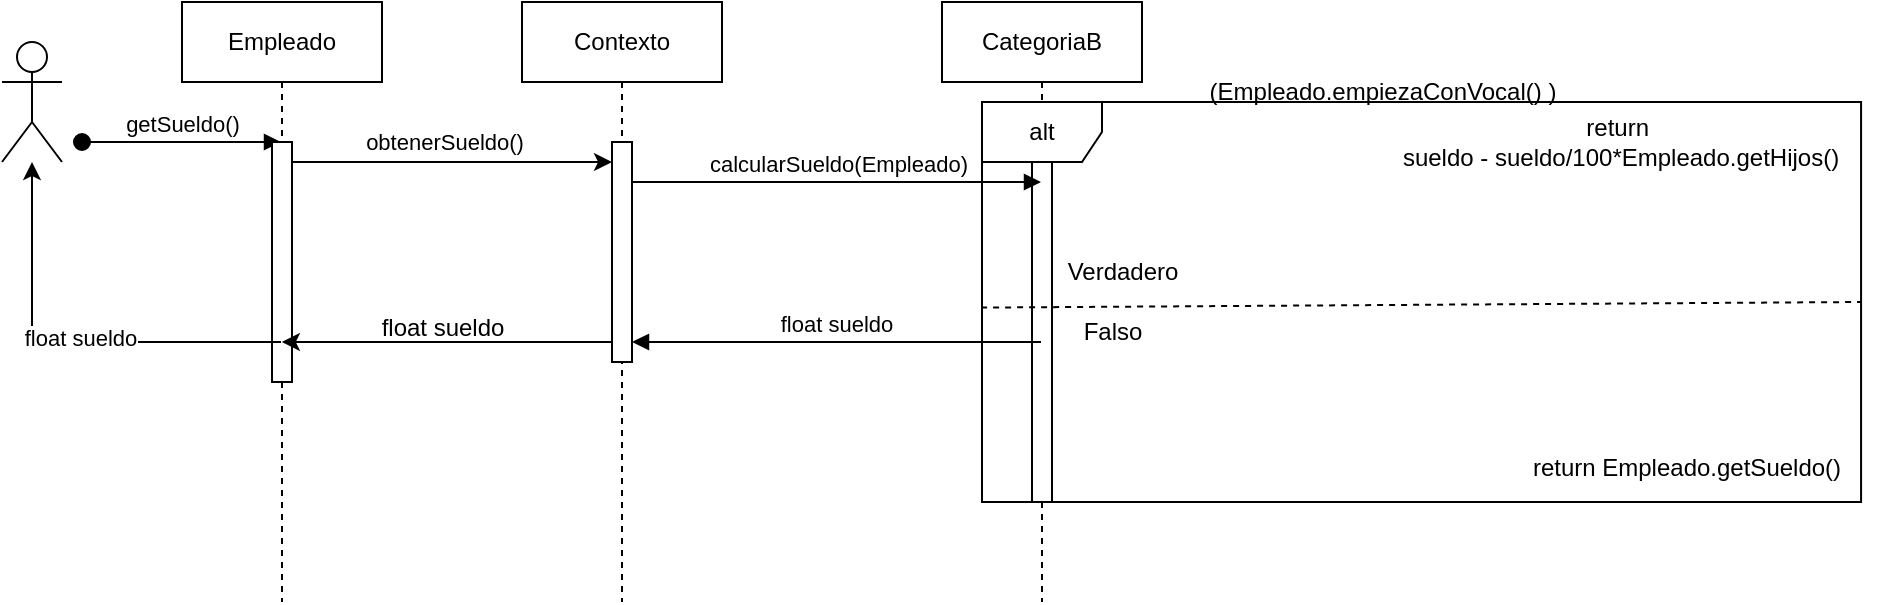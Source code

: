 <mxfile version="24.3.1" type="device">
  <diagram name="Page-1" id="2YBvvXClWsGukQMizWep">
    <mxGraphModel dx="819" dy="446" grid="1" gridSize="10" guides="1" tooltips="1" connect="1" arrows="1" fold="1" page="1" pageScale="1" pageWidth="850" pageHeight="1100" math="0" shadow="0">
      <root>
        <mxCell id="0" />
        <mxCell id="1" parent="0" />
        <mxCell id="aM9ryv3xv72pqoxQDRHE-1" value="Contexto" style="shape=umlLifeline;perimeter=lifelinePerimeter;whiteSpace=wrap;html=1;container=0;dropTarget=0;collapsible=0;recursiveResize=0;outlineConnect=0;portConstraint=eastwest;newEdgeStyle={&quot;edgeStyle&quot;:&quot;elbowEdgeStyle&quot;,&quot;elbow&quot;:&quot;vertical&quot;,&quot;curved&quot;:0,&quot;rounded&quot;:0};" parent="1" vertex="1">
          <mxGeometry x="270" y="40" width="100" height="300" as="geometry" />
        </mxCell>
        <mxCell id="aM9ryv3xv72pqoxQDRHE-2" value="" style="html=1;points=[];perimeter=orthogonalPerimeter;outlineConnect=0;targetShapes=umlLifeline;portConstraint=eastwest;newEdgeStyle={&quot;edgeStyle&quot;:&quot;elbowEdgeStyle&quot;,&quot;elbow&quot;:&quot;vertical&quot;,&quot;curved&quot;:0,&quot;rounded&quot;:0};" parent="aM9ryv3xv72pqoxQDRHE-1" vertex="1">
          <mxGeometry x="45" y="70" width="10" height="110" as="geometry" />
        </mxCell>
        <mxCell id="aM9ryv3xv72pqoxQDRHE-3" value="getSueldo()" style="html=1;verticalAlign=bottom;startArrow=oval;endArrow=block;startSize=8;edgeStyle=elbowEdgeStyle;elbow=vertical;curved=0;rounded=0;" parent="aM9ryv3xv72pqoxQDRHE-1" target="C5YwXZRkK8f4miUURI-7-10" edge="1">
          <mxGeometry relative="1" as="geometry">
            <mxPoint x="-220" y="70" as="sourcePoint" />
            <mxPoint x="-120" y="70" as="targetPoint" />
          </mxGeometry>
        </mxCell>
        <mxCell id="aM9ryv3xv72pqoxQDRHE-5" value="CategoriaB" style="shape=umlLifeline;perimeter=lifelinePerimeter;whiteSpace=wrap;html=1;container=0;dropTarget=0;collapsible=0;recursiveResize=0;outlineConnect=0;portConstraint=eastwest;newEdgeStyle={&quot;edgeStyle&quot;:&quot;elbowEdgeStyle&quot;,&quot;elbow&quot;:&quot;vertical&quot;,&quot;curved&quot;:0,&quot;rounded&quot;:0};" parent="1" vertex="1">
          <mxGeometry x="480" y="40" width="100" height="300" as="geometry" />
        </mxCell>
        <mxCell id="aM9ryv3xv72pqoxQDRHE-6" value="" style="html=1;points=[];perimeter=orthogonalPerimeter;outlineConnect=0;targetShapes=umlLifeline;portConstraint=eastwest;newEdgeStyle={&quot;edgeStyle&quot;:&quot;elbowEdgeStyle&quot;,&quot;elbow&quot;:&quot;vertical&quot;,&quot;curved&quot;:0,&quot;rounded&quot;:0};" parent="aM9ryv3xv72pqoxQDRHE-5" vertex="1">
          <mxGeometry x="45" y="80" width="10" height="170" as="geometry" />
        </mxCell>
        <mxCell id="aM9ryv3xv72pqoxQDRHE-7" value="calcularSueldo(Empleado)" style="html=1;verticalAlign=bottom;endArrow=block;edgeStyle=elbowEdgeStyle;elbow=vertical;curved=0;rounded=0;" parent="1" target="aM9ryv3xv72pqoxQDRHE-5" edge="1">
          <mxGeometry relative="1" as="geometry">
            <mxPoint x="325" y="130" as="sourcePoint" />
            <Array as="points">
              <mxPoint x="400" y="130" />
            </Array>
            <mxPoint x="485" y="130" as="targetPoint" />
          </mxGeometry>
        </mxCell>
        <mxCell id="aM9ryv3xv72pqoxQDRHE-9" value="float sueldo" style="html=1;verticalAlign=bottom;endArrow=block;edgeStyle=elbowEdgeStyle;elbow=vertical;curved=0;rounded=0;" parent="1" source="aM9ryv3xv72pqoxQDRHE-5" target="aM9ryv3xv72pqoxQDRHE-2" edge="1">
          <mxGeometry relative="1" as="geometry">
            <mxPoint x="485" y="210" as="sourcePoint" />
            <Array as="points">
              <mxPoint x="410" y="210" />
            </Array>
            <mxPoint x="330" y="210" as="targetPoint" />
          </mxGeometry>
        </mxCell>
        <mxCell id="gYlgSW8JRYyChzAGKraP-1" value="" style="shape=umlActor;verticalLabelPosition=bottom;verticalAlign=top;html=1;" parent="1" vertex="1">
          <mxGeometry x="10" y="60" width="30" height="60" as="geometry" />
        </mxCell>
        <mxCell id="C5YwXZRkK8f4miUURI-7-9" value="" style="group" vertex="1" connectable="0" parent="1">
          <mxGeometry x="500" y="90" width="440" height="200" as="geometry" />
        </mxCell>
        <mxCell id="C5YwXZRkK8f4miUURI-7-8" value="" style="group" vertex="1" connectable="0" parent="C5YwXZRkK8f4miUURI-7-9">
          <mxGeometry width="450" height="200" as="geometry" />
        </mxCell>
        <mxCell id="C5YwXZRkK8f4miUURI-7-5" value="&lt;div&gt;return&amp;nbsp;&lt;/div&gt;&lt;div&gt;sueldo&amp;nbsp;&lt;span style=&quot;background-color: initial;&quot;&gt;-&lt;/span&gt;&lt;span style=&quot;background-color: initial;&quot;&gt;&amp;nbsp;sueldo/100*Empleado.getHijos()&lt;/span&gt;&lt;/div&gt;" style="text;html=1;align=center;verticalAlign=middle;resizable=0;points=[];autosize=1;strokeColor=none;fillColor=none;" vertex="1" parent="C5YwXZRkK8f4miUURI-7-8">
          <mxGeometry x="198.837" width="240" height="40" as="geometry" />
        </mxCell>
        <mxCell id="C5YwXZRkK8f4miUURI-7-6" value="return Empleado.getSueldo()" style="text;html=1;align=center;verticalAlign=middle;resizable=0;points=[];autosize=1;strokeColor=none;fillColor=none;" vertex="1" parent="C5YwXZRkK8f4miUURI-7-8">
          <mxGeometry x="261.628" y="168" width="180" height="30" as="geometry" />
        </mxCell>
        <mxCell id="C5YwXZRkK8f4miUURI-7-7" value="" style="group" vertex="1" connectable="0" parent="C5YwXZRkK8f4miUURI-7-8">
          <mxGeometry width="439.535" height="200" as="geometry" />
        </mxCell>
        <mxCell id="gYlgSW8JRYyChzAGKraP-6" value="alt" style="shape=umlFrame;whiteSpace=wrap;html=1;pointerEvents=0;" parent="C5YwXZRkK8f4miUURI-7-7" vertex="1">
          <mxGeometry width="439.535" height="200" as="geometry" />
        </mxCell>
        <mxCell id="C5YwXZRkK8f4miUURI-7-3" value="" style="endArrow=none;dashed=1;html=1;rounded=0;exitX=-0.001;exitY=0.514;exitDx=0;exitDy=0;exitPerimeter=0;entryX=1;entryY=0.5;entryDx=0;entryDy=0;entryPerimeter=0;" edge="1" parent="C5YwXZRkK8f4miUURI-7-7" source="gYlgSW8JRYyChzAGKraP-6" target="gYlgSW8JRYyChzAGKraP-6">
          <mxGeometry width="50" height="50" relative="1" as="geometry">
            <mxPoint x="167.442" y="60" as="sourcePoint" />
            <mxPoint x="345.349" y="59.66" as="targetPoint" />
            <Array as="points" />
          </mxGeometry>
        </mxCell>
        <mxCell id="C5YwXZRkK8f4miUURI-7-21" value="Falso" style="text;html=1;align=center;verticalAlign=middle;resizable=0;points=[];autosize=1;strokeColor=none;fillColor=none;" vertex="1" parent="C5YwXZRkK8f4miUURI-7-7">
          <mxGeometry x="40" y="100" width="50" height="30" as="geometry" />
        </mxCell>
        <mxCell id="C5YwXZRkK8f4miUURI-7-22" value="Verdadero" style="text;html=1;align=center;verticalAlign=middle;resizable=0;points=[];autosize=1;strokeColor=none;fillColor=none;" vertex="1" parent="C5YwXZRkK8f4miUURI-7-7">
          <mxGeometry x="30" y="70" width="80" height="30" as="geometry" />
        </mxCell>
        <mxCell id="C5YwXZRkK8f4miUURI-7-10" value="Empleado" style="shape=umlLifeline;perimeter=lifelinePerimeter;whiteSpace=wrap;html=1;container=0;dropTarget=0;collapsible=0;recursiveResize=0;outlineConnect=0;portConstraint=eastwest;newEdgeStyle={&quot;edgeStyle&quot;:&quot;elbowEdgeStyle&quot;,&quot;elbow&quot;:&quot;vertical&quot;,&quot;curved&quot;:0,&quot;rounded&quot;:0};" vertex="1" parent="1">
          <mxGeometry x="100" y="40" width="100" height="300" as="geometry" />
        </mxCell>
        <mxCell id="C5YwXZRkK8f4miUURI-7-11" value="" style="html=1;points=[];perimeter=orthogonalPerimeter;outlineConnect=0;targetShapes=umlLifeline;portConstraint=eastwest;newEdgeStyle={&quot;edgeStyle&quot;:&quot;elbowEdgeStyle&quot;,&quot;elbow&quot;:&quot;vertical&quot;,&quot;curved&quot;:0,&quot;rounded&quot;:0};" vertex="1" parent="C5YwXZRkK8f4miUURI-7-10">
          <mxGeometry x="45" y="70" width="10" height="120" as="geometry" />
        </mxCell>
        <mxCell id="C5YwXZRkK8f4miUURI-7-15" style="edgeStyle=elbowEdgeStyle;rounded=0;orthogonalLoop=1;jettySize=auto;html=1;elbow=vertical;curved=0;" edge="1" parent="1">
          <mxGeometry relative="1" as="geometry">
            <mxPoint x="155" y="119.997" as="sourcePoint" />
            <mxPoint x="315" y="119.997" as="targetPoint" />
          </mxGeometry>
        </mxCell>
        <mxCell id="C5YwXZRkK8f4miUURI-7-16" value="obtenerSueldo()" style="edgeLabel;html=1;align=center;verticalAlign=middle;resizable=0;points=[];" vertex="1" connectable="0" parent="C5YwXZRkK8f4miUURI-7-15">
          <mxGeometry x="-0.231" relative="1" as="geometry">
            <mxPoint x="14" y="-10" as="offset" />
          </mxGeometry>
        </mxCell>
        <mxCell id="C5YwXZRkK8f4miUURI-7-17" style="edgeStyle=elbowEdgeStyle;rounded=0;orthogonalLoop=1;jettySize=auto;html=1;elbow=vertical;curved=0;" edge="1" parent="1">
          <mxGeometry relative="1" as="geometry">
            <mxPoint x="315" y="209.997" as="sourcePoint" />
            <mxPoint x="149.929" y="209.997" as="targetPoint" />
          </mxGeometry>
        </mxCell>
        <mxCell id="C5YwXZRkK8f4miUURI-7-18" value="float sueldo" style="text;html=1;align=center;verticalAlign=middle;resizable=0;points=[];autosize=1;strokeColor=none;fillColor=none;" vertex="1" parent="1">
          <mxGeometry x="190" y="188" width="80" height="30" as="geometry" />
        </mxCell>
        <mxCell id="C5YwXZRkK8f4miUURI-7-19" value="" style="endArrow=classic;html=1;rounded=0;" edge="1" parent="1" target="gYlgSW8JRYyChzAGKraP-1">
          <mxGeometry width="50" height="50" relative="1" as="geometry">
            <mxPoint x="149.5" y="210" as="sourcePoint" />
            <mxPoint x="10" y="170" as="targetPoint" />
            <Array as="points">
              <mxPoint x="25" y="210" />
            </Array>
          </mxGeometry>
        </mxCell>
        <mxCell id="C5YwXZRkK8f4miUURI-7-20" value="float sueldo" style="edgeLabel;html=1;align=center;verticalAlign=middle;resizable=0;points=[];" vertex="1" connectable="0" parent="C5YwXZRkK8f4miUURI-7-19">
          <mxGeometry x="-0.063" y="-2" relative="1" as="geometry">
            <mxPoint as="offset" />
          </mxGeometry>
        </mxCell>
        <mxCell id="C5YwXZRkK8f4miUURI-7-4" value="(Empleado.empiezaConVocal() )" style="text;html=1;align=center;verticalAlign=middle;resizable=0;points=[];autosize=1;strokeColor=none;fillColor=none;" vertex="1" parent="1">
          <mxGeometry x="600" y="70" width="200" height="30" as="geometry" />
        </mxCell>
      </root>
    </mxGraphModel>
  </diagram>
</mxfile>
